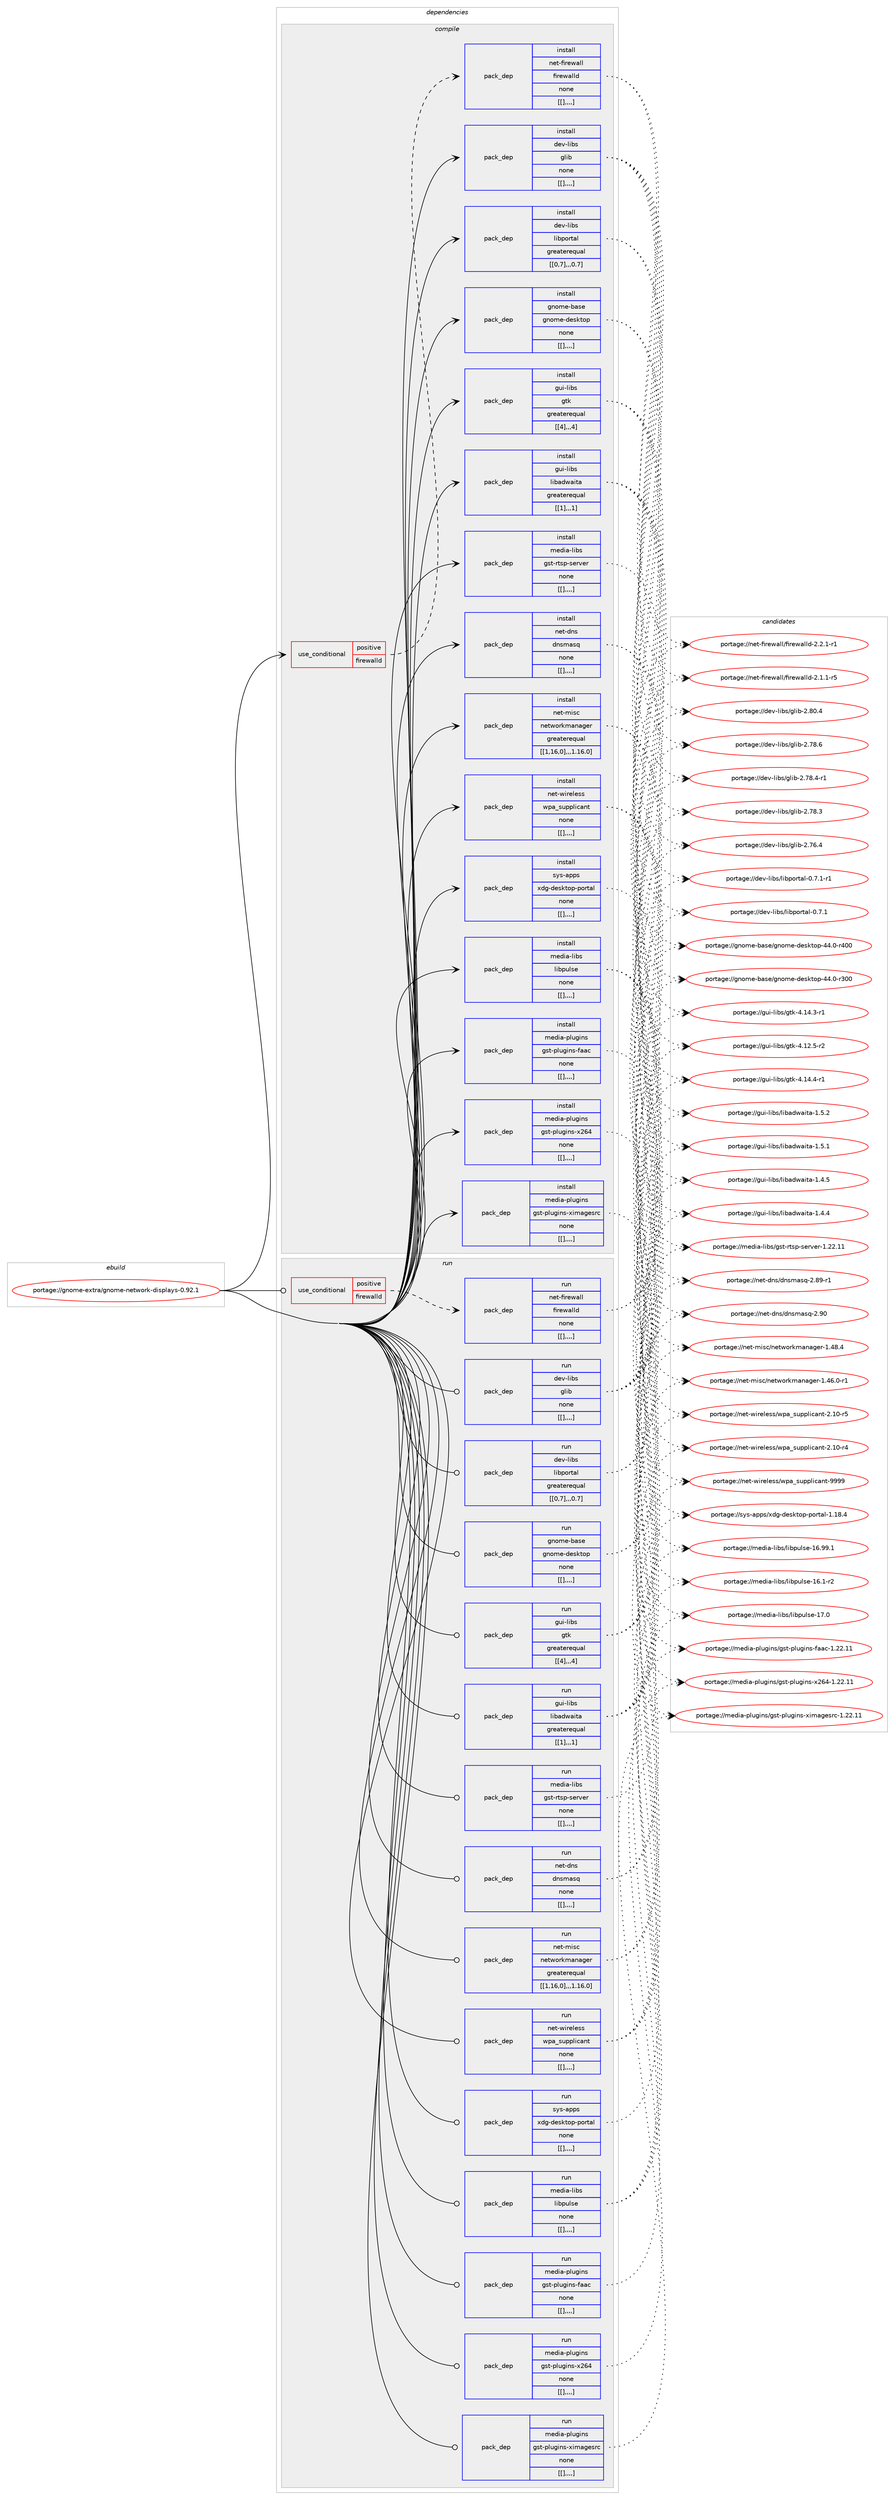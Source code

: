 digraph prolog {

# *************
# Graph options
# *************

newrank=true;
concentrate=true;
compound=true;
graph [rankdir=LR,fontname=Helvetica,fontsize=10,ranksep=1.5];#, ranksep=2.5, nodesep=0.2];
edge  [arrowhead=vee];
node  [fontname=Helvetica,fontsize=10];

# **********
# The ebuild
# **********

subgraph cluster_leftcol {
color=gray;
label=<<i>ebuild</i>>;
id [label="portage://gnome-extra/gnome-network-displays-0.92.1", color=red, width=4, href="../gnome-extra/gnome-network-displays-0.92.1.svg"];
}

# ****************
# The dependencies
# ****************

subgraph cluster_midcol {
color=gray;
label=<<i>dependencies</i>>;
subgraph cluster_compile {
fillcolor="#eeeeee";
style=filled;
label=<<i>compile</i>>;
subgraph cond67618 {
dependency244209 [label=<<TABLE BORDER="0" CELLBORDER="1" CELLSPACING="0" CELLPADDING="4"><TR><TD ROWSPAN="3" CELLPADDING="10">use_conditional</TD></TR><TR><TD>positive</TD></TR><TR><TD>firewalld</TD></TR></TABLE>>, shape=none, color=red];
subgraph pack175073 {
dependency244210 [label=<<TABLE BORDER="0" CELLBORDER="1" CELLSPACING="0" CELLPADDING="4" WIDTH="220"><TR><TD ROWSPAN="6" CELLPADDING="30">pack_dep</TD></TR><TR><TD WIDTH="110">install</TD></TR><TR><TD>net-firewall</TD></TR><TR><TD>firewalld</TD></TR><TR><TD>none</TD></TR><TR><TD>[[],,,,]</TD></TR></TABLE>>, shape=none, color=blue];
}
dependency244209:e -> dependency244210:w [weight=20,style="dashed",arrowhead="vee"];
}
id:e -> dependency244209:w [weight=20,style="solid",arrowhead="vee"];
subgraph pack175074 {
dependency244211 [label=<<TABLE BORDER="0" CELLBORDER="1" CELLSPACING="0" CELLPADDING="4" WIDTH="220"><TR><TD ROWSPAN="6" CELLPADDING="30">pack_dep</TD></TR><TR><TD WIDTH="110">install</TD></TR><TR><TD>dev-libs</TD></TR><TR><TD>glib</TD></TR><TR><TD>none</TD></TR><TR><TD>[[],,,,]</TD></TR></TABLE>>, shape=none, color=blue];
}
id:e -> dependency244211:w [weight=20,style="solid",arrowhead="vee"];
subgraph pack175075 {
dependency244212 [label=<<TABLE BORDER="0" CELLBORDER="1" CELLSPACING="0" CELLPADDING="4" WIDTH="220"><TR><TD ROWSPAN="6" CELLPADDING="30">pack_dep</TD></TR><TR><TD WIDTH="110">install</TD></TR><TR><TD>dev-libs</TD></TR><TR><TD>libportal</TD></TR><TR><TD>greaterequal</TD></TR><TR><TD>[[0,7],,,0.7]</TD></TR></TABLE>>, shape=none, color=blue];
}
id:e -> dependency244212:w [weight=20,style="solid",arrowhead="vee"];
subgraph pack175076 {
dependency244213 [label=<<TABLE BORDER="0" CELLBORDER="1" CELLSPACING="0" CELLPADDING="4" WIDTH="220"><TR><TD ROWSPAN="6" CELLPADDING="30">pack_dep</TD></TR><TR><TD WIDTH="110">install</TD></TR><TR><TD>gnome-base</TD></TR><TR><TD>gnome-desktop</TD></TR><TR><TD>none</TD></TR><TR><TD>[[],,,,]</TD></TR></TABLE>>, shape=none, color=blue];
}
id:e -> dependency244213:w [weight=20,style="solid",arrowhead="vee"];
subgraph pack175077 {
dependency244214 [label=<<TABLE BORDER="0" CELLBORDER="1" CELLSPACING="0" CELLPADDING="4" WIDTH="220"><TR><TD ROWSPAN="6" CELLPADDING="30">pack_dep</TD></TR><TR><TD WIDTH="110">install</TD></TR><TR><TD>gui-libs</TD></TR><TR><TD>gtk</TD></TR><TR><TD>greaterequal</TD></TR><TR><TD>[[4],,,4]</TD></TR></TABLE>>, shape=none, color=blue];
}
id:e -> dependency244214:w [weight=20,style="solid",arrowhead="vee"];
subgraph pack175078 {
dependency244215 [label=<<TABLE BORDER="0" CELLBORDER="1" CELLSPACING="0" CELLPADDING="4" WIDTH="220"><TR><TD ROWSPAN="6" CELLPADDING="30">pack_dep</TD></TR><TR><TD WIDTH="110">install</TD></TR><TR><TD>gui-libs</TD></TR><TR><TD>libadwaita</TD></TR><TR><TD>greaterequal</TD></TR><TR><TD>[[1],,,1]</TD></TR></TABLE>>, shape=none, color=blue];
}
id:e -> dependency244215:w [weight=20,style="solid",arrowhead="vee"];
subgraph pack175079 {
dependency244216 [label=<<TABLE BORDER="0" CELLBORDER="1" CELLSPACING="0" CELLPADDING="4" WIDTH="220"><TR><TD ROWSPAN="6" CELLPADDING="30">pack_dep</TD></TR><TR><TD WIDTH="110">install</TD></TR><TR><TD>media-libs</TD></TR><TR><TD>gst-rtsp-server</TD></TR><TR><TD>none</TD></TR><TR><TD>[[],,,,]</TD></TR></TABLE>>, shape=none, color=blue];
}
id:e -> dependency244216:w [weight=20,style="solid",arrowhead="vee"];
subgraph pack175080 {
dependency244217 [label=<<TABLE BORDER="0" CELLBORDER="1" CELLSPACING="0" CELLPADDING="4" WIDTH="220"><TR><TD ROWSPAN="6" CELLPADDING="30">pack_dep</TD></TR><TR><TD WIDTH="110">install</TD></TR><TR><TD>media-libs</TD></TR><TR><TD>libpulse</TD></TR><TR><TD>none</TD></TR><TR><TD>[[],,,,]</TD></TR></TABLE>>, shape=none, color=blue];
}
id:e -> dependency244217:w [weight=20,style="solid",arrowhead="vee"];
subgraph pack175081 {
dependency244218 [label=<<TABLE BORDER="0" CELLBORDER="1" CELLSPACING="0" CELLPADDING="4" WIDTH="220"><TR><TD ROWSPAN="6" CELLPADDING="30">pack_dep</TD></TR><TR><TD WIDTH="110">install</TD></TR><TR><TD>media-plugins</TD></TR><TR><TD>gst-plugins-faac</TD></TR><TR><TD>none</TD></TR><TR><TD>[[],,,,]</TD></TR></TABLE>>, shape=none, color=blue];
}
id:e -> dependency244218:w [weight=20,style="solid",arrowhead="vee"];
subgraph pack175082 {
dependency244219 [label=<<TABLE BORDER="0" CELLBORDER="1" CELLSPACING="0" CELLPADDING="4" WIDTH="220"><TR><TD ROWSPAN="6" CELLPADDING="30">pack_dep</TD></TR><TR><TD WIDTH="110">install</TD></TR><TR><TD>media-plugins</TD></TR><TR><TD>gst-plugins-x264</TD></TR><TR><TD>none</TD></TR><TR><TD>[[],,,,]</TD></TR></TABLE>>, shape=none, color=blue];
}
id:e -> dependency244219:w [weight=20,style="solid",arrowhead="vee"];
subgraph pack175083 {
dependency244220 [label=<<TABLE BORDER="0" CELLBORDER="1" CELLSPACING="0" CELLPADDING="4" WIDTH="220"><TR><TD ROWSPAN="6" CELLPADDING="30">pack_dep</TD></TR><TR><TD WIDTH="110">install</TD></TR><TR><TD>media-plugins</TD></TR><TR><TD>gst-plugins-ximagesrc</TD></TR><TR><TD>none</TD></TR><TR><TD>[[],,,,]</TD></TR></TABLE>>, shape=none, color=blue];
}
id:e -> dependency244220:w [weight=20,style="solid",arrowhead="vee"];
subgraph pack175084 {
dependency244221 [label=<<TABLE BORDER="0" CELLBORDER="1" CELLSPACING="0" CELLPADDING="4" WIDTH="220"><TR><TD ROWSPAN="6" CELLPADDING="30">pack_dep</TD></TR><TR><TD WIDTH="110">install</TD></TR><TR><TD>net-dns</TD></TR><TR><TD>dnsmasq</TD></TR><TR><TD>none</TD></TR><TR><TD>[[],,,,]</TD></TR></TABLE>>, shape=none, color=blue];
}
id:e -> dependency244221:w [weight=20,style="solid",arrowhead="vee"];
subgraph pack175085 {
dependency244222 [label=<<TABLE BORDER="0" CELLBORDER="1" CELLSPACING="0" CELLPADDING="4" WIDTH="220"><TR><TD ROWSPAN="6" CELLPADDING="30">pack_dep</TD></TR><TR><TD WIDTH="110">install</TD></TR><TR><TD>net-misc</TD></TR><TR><TD>networkmanager</TD></TR><TR><TD>greaterequal</TD></TR><TR><TD>[[1,16,0],,,1.16.0]</TD></TR></TABLE>>, shape=none, color=blue];
}
id:e -> dependency244222:w [weight=20,style="solid",arrowhead="vee"];
subgraph pack175086 {
dependency244223 [label=<<TABLE BORDER="0" CELLBORDER="1" CELLSPACING="0" CELLPADDING="4" WIDTH="220"><TR><TD ROWSPAN="6" CELLPADDING="30">pack_dep</TD></TR><TR><TD WIDTH="110">install</TD></TR><TR><TD>net-wireless</TD></TR><TR><TD>wpa_supplicant</TD></TR><TR><TD>none</TD></TR><TR><TD>[[],,,,]</TD></TR></TABLE>>, shape=none, color=blue];
}
id:e -> dependency244223:w [weight=20,style="solid",arrowhead="vee"];
subgraph pack175087 {
dependency244224 [label=<<TABLE BORDER="0" CELLBORDER="1" CELLSPACING="0" CELLPADDING="4" WIDTH="220"><TR><TD ROWSPAN="6" CELLPADDING="30">pack_dep</TD></TR><TR><TD WIDTH="110">install</TD></TR><TR><TD>sys-apps</TD></TR><TR><TD>xdg-desktop-portal</TD></TR><TR><TD>none</TD></TR><TR><TD>[[],,,,]</TD></TR></TABLE>>, shape=none, color=blue];
}
id:e -> dependency244224:w [weight=20,style="solid",arrowhead="vee"];
}
subgraph cluster_compileandrun {
fillcolor="#eeeeee";
style=filled;
label=<<i>compile and run</i>>;
}
subgraph cluster_run {
fillcolor="#eeeeee";
style=filled;
label=<<i>run</i>>;
subgraph cond67619 {
dependency244225 [label=<<TABLE BORDER="0" CELLBORDER="1" CELLSPACING="0" CELLPADDING="4"><TR><TD ROWSPAN="3" CELLPADDING="10">use_conditional</TD></TR><TR><TD>positive</TD></TR><TR><TD>firewalld</TD></TR></TABLE>>, shape=none, color=red];
subgraph pack175088 {
dependency244226 [label=<<TABLE BORDER="0" CELLBORDER="1" CELLSPACING="0" CELLPADDING="4" WIDTH="220"><TR><TD ROWSPAN="6" CELLPADDING="30">pack_dep</TD></TR><TR><TD WIDTH="110">run</TD></TR><TR><TD>net-firewall</TD></TR><TR><TD>firewalld</TD></TR><TR><TD>none</TD></TR><TR><TD>[[],,,,]</TD></TR></TABLE>>, shape=none, color=blue];
}
dependency244225:e -> dependency244226:w [weight=20,style="dashed",arrowhead="vee"];
}
id:e -> dependency244225:w [weight=20,style="solid",arrowhead="odot"];
subgraph pack175089 {
dependency244227 [label=<<TABLE BORDER="0" CELLBORDER="1" CELLSPACING="0" CELLPADDING="4" WIDTH="220"><TR><TD ROWSPAN="6" CELLPADDING="30">pack_dep</TD></TR><TR><TD WIDTH="110">run</TD></TR><TR><TD>dev-libs</TD></TR><TR><TD>glib</TD></TR><TR><TD>none</TD></TR><TR><TD>[[],,,,]</TD></TR></TABLE>>, shape=none, color=blue];
}
id:e -> dependency244227:w [weight=20,style="solid",arrowhead="odot"];
subgraph pack175090 {
dependency244228 [label=<<TABLE BORDER="0" CELLBORDER="1" CELLSPACING="0" CELLPADDING="4" WIDTH="220"><TR><TD ROWSPAN="6" CELLPADDING="30">pack_dep</TD></TR><TR><TD WIDTH="110">run</TD></TR><TR><TD>dev-libs</TD></TR><TR><TD>libportal</TD></TR><TR><TD>greaterequal</TD></TR><TR><TD>[[0,7],,,0.7]</TD></TR></TABLE>>, shape=none, color=blue];
}
id:e -> dependency244228:w [weight=20,style="solid",arrowhead="odot"];
subgraph pack175091 {
dependency244229 [label=<<TABLE BORDER="0" CELLBORDER="1" CELLSPACING="0" CELLPADDING="4" WIDTH="220"><TR><TD ROWSPAN="6" CELLPADDING="30">pack_dep</TD></TR><TR><TD WIDTH="110">run</TD></TR><TR><TD>gnome-base</TD></TR><TR><TD>gnome-desktop</TD></TR><TR><TD>none</TD></TR><TR><TD>[[],,,,]</TD></TR></TABLE>>, shape=none, color=blue];
}
id:e -> dependency244229:w [weight=20,style="solid",arrowhead="odot"];
subgraph pack175092 {
dependency244230 [label=<<TABLE BORDER="0" CELLBORDER="1" CELLSPACING="0" CELLPADDING="4" WIDTH="220"><TR><TD ROWSPAN="6" CELLPADDING="30">pack_dep</TD></TR><TR><TD WIDTH="110">run</TD></TR><TR><TD>gui-libs</TD></TR><TR><TD>gtk</TD></TR><TR><TD>greaterequal</TD></TR><TR><TD>[[4],,,4]</TD></TR></TABLE>>, shape=none, color=blue];
}
id:e -> dependency244230:w [weight=20,style="solid",arrowhead="odot"];
subgraph pack175093 {
dependency244231 [label=<<TABLE BORDER="0" CELLBORDER="1" CELLSPACING="0" CELLPADDING="4" WIDTH="220"><TR><TD ROWSPAN="6" CELLPADDING="30">pack_dep</TD></TR><TR><TD WIDTH="110">run</TD></TR><TR><TD>gui-libs</TD></TR><TR><TD>libadwaita</TD></TR><TR><TD>greaterequal</TD></TR><TR><TD>[[1],,,1]</TD></TR></TABLE>>, shape=none, color=blue];
}
id:e -> dependency244231:w [weight=20,style="solid",arrowhead="odot"];
subgraph pack175094 {
dependency244232 [label=<<TABLE BORDER="0" CELLBORDER="1" CELLSPACING="0" CELLPADDING="4" WIDTH="220"><TR><TD ROWSPAN="6" CELLPADDING="30">pack_dep</TD></TR><TR><TD WIDTH="110">run</TD></TR><TR><TD>media-libs</TD></TR><TR><TD>gst-rtsp-server</TD></TR><TR><TD>none</TD></TR><TR><TD>[[],,,,]</TD></TR></TABLE>>, shape=none, color=blue];
}
id:e -> dependency244232:w [weight=20,style="solid",arrowhead="odot"];
subgraph pack175095 {
dependency244233 [label=<<TABLE BORDER="0" CELLBORDER="1" CELLSPACING="0" CELLPADDING="4" WIDTH="220"><TR><TD ROWSPAN="6" CELLPADDING="30">pack_dep</TD></TR><TR><TD WIDTH="110">run</TD></TR><TR><TD>media-libs</TD></TR><TR><TD>libpulse</TD></TR><TR><TD>none</TD></TR><TR><TD>[[],,,,]</TD></TR></TABLE>>, shape=none, color=blue];
}
id:e -> dependency244233:w [weight=20,style="solid",arrowhead="odot"];
subgraph pack175096 {
dependency244234 [label=<<TABLE BORDER="0" CELLBORDER="1" CELLSPACING="0" CELLPADDING="4" WIDTH="220"><TR><TD ROWSPAN="6" CELLPADDING="30">pack_dep</TD></TR><TR><TD WIDTH="110">run</TD></TR><TR><TD>media-plugins</TD></TR><TR><TD>gst-plugins-faac</TD></TR><TR><TD>none</TD></TR><TR><TD>[[],,,,]</TD></TR></TABLE>>, shape=none, color=blue];
}
id:e -> dependency244234:w [weight=20,style="solid",arrowhead="odot"];
subgraph pack175097 {
dependency244235 [label=<<TABLE BORDER="0" CELLBORDER="1" CELLSPACING="0" CELLPADDING="4" WIDTH="220"><TR><TD ROWSPAN="6" CELLPADDING="30">pack_dep</TD></TR><TR><TD WIDTH="110">run</TD></TR><TR><TD>media-plugins</TD></TR><TR><TD>gst-plugins-x264</TD></TR><TR><TD>none</TD></TR><TR><TD>[[],,,,]</TD></TR></TABLE>>, shape=none, color=blue];
}
id:e -> dependency244235:w [weight=20,style="solid",arrowhead="odot"];
subgraph pack175098 {
dependency244236 [label=<<TABLE BORDER="0" CELLBORDER="1" CELLSPACING="0" CELLPADDING="4" WIDTH="220"><TR><TD ROWSPAN="6" CELLPADDING="30">pack_dep</TD></TR><TR><TD WIDTH="110">run</TD></TR><TR><TD>media-plugins</TD></TR><TR><TD>gst-plugins-ximagesrc</TD></TR><TR><TD>none</TD></TR><TR><TD>[[],,,,]</TD></TR></TABLE>>, shape=none, color=blue];
}
id:e -> dependency244236:w [weight=20,style="solid",arrowhead="odot"];
subgraph pack175099 {
dependency244237 [label=<<TABLE BORDER="0" CELLBORDER="1" CELLSPACING="0" CELLPADDING="4" WIDTH="220"><TR><TD ROWSPAN="6" CELLPADDING="30">pack_dep</TD></TR><TR><TD WIDTH="110">run</TD></TR><TR><TD>net-dns</TD></TR><TR><TD>dnsmasq</TD></TR><TR><TD>none</TD></TR><TR><TD>[[],,,,]</TD></TR></TABLE>>, shape=none, color=blue];
}
id:e -> dependency244237:w [weight=20,style="solid",arrowhead="odot"];
subgraph pack175100 {
dependency244238 [label=<<TABLE BORDER="0" CELLBORDER="1" CELLSPACING="0" CELLPADDING="4" WIDTH="220"><TR><TD ROWSPAN="6" CELLPADDING="30">pack_dep</TD></TR><TR><TD WIDTH="110">run</TD></TR><TR><TD>net-misc</TD></TR><TR><TD>networkmanager</TD></TR><TR><TD>greaterequal</TD></TR><TR><TD>[[1,16,0],,,1.16.0]</TD></TR></TABLE>>, shape=none, color=blue];
}
id:e -> dependency244238:w [weight=20,style="solid",arrowhead="odot"];
subgraph pack175101 {
dependency244239 [label=<<TABLE BORDER="0" CELLBORDER="1" CELLSPACING="0" CELLPADDING="4" WIDTH="220"><TR><TD ROWSPAN="6" CELLPADDING="30">pack_dep</TD></TR><TR><TD WIDTH="110">run</TD></TR><TR><TD>net-wireless</TD></TR><TR><TD>wpa_supplicant</TD></TR><TR><TD>none</TD></TR><TR><TD>[[],,,,]</TD></TR></TABLE>>, shape=none, color=blue];
}
id:e -> dependency244239:w [weight=20,style="solid",arrowhead="odot"];
subgraph pack175102 {
dependency244240 [label=<<TABLE BORDER="0" CELLBORDER="1" CELLSPACING="0" CELLPADDING="4" WIDTH="220"><TR><TD ROWSPAN="6" CELLPADDING="30">pack_dep</TD></TR><TR><TD WIDTH="110">run</TD></TR><TR><TD>sys-apps</TD></TR><TR><TD>xdg-desktop-portal</TD></TR><TR><TD>none</TD></TR><TR><TD>[[],,,,]</TD></TR></TABLE>>, shape=none, color=blue];
}
id:e -> dependency244240:w [weight=20,style="solid",arrowhead="odot"];
}
}

# **************
# The candidates
# **************

subgraph cluster_choices {
rank=same;
color=gray;
label=<<i>candidates</i>>;

subgraph choice175073 {
color=black;
nodesep=1;
choice110101116451021051141011199710810847102105114101119971081081004550465046494511449 [label="portage://net-firewall/firewalld-2.2.1-r1", color=red, width=4,href="../net-firewall/firewalld-2.2.1-r1.svg"];
choice110101116451021051141011199710810847102105114101119971081081004550464946494511453 [label="portage://net-firewall/firewalld-2.1.1-r5", color=red, width=4,href="../net-firewall/firewalld-2.1.1-r5.svg"];
dependency244210:e -> choice110101116451021051141011199710810847102105114101119971081081004550465046494511449:w [style=dotted,weight="100"];
dependency244210:e -> choice110101116451021051141011199710810847102105114101119971081081004550464946494511453:w [style=dotted,weight="100"];
}
subgraph choice175074 {
color=black;
nodesep=1;
choice1001011184510810598115471031081059845504656484652 [label="portage://dev-libs/glib-2.80.4", color=red, width=4,href="../dev-libs/glib-2.80.4.svg"];
choice1001011184510810598115471031081059845504655564654 [label="portage://dev-libs/glib-2.78.6", color=red, width=4,href="../dev-libs/glib-2.78.6.svg"];
choice10010111845108105981154710310810598455046555646524511449 [label="portage://dev-libs/glib-2.78.4-r1", color=red, width=4,href="../dev-libs/glib-2.78.4-r1.svg"];
choice1001011184510810598115471031081059845504655564651 [label="portage://dev-libs/glib-2.78.3", color=red, width=4,href="../dev-libs/glib-2.78.3.svg"];
choice1001011184510810598115471031081059845504655544652 [label="portage://dev-libs/glib-2.76.4", color=red, width=4,href="../dev-libs/glib-2.76.4.svg"];
dependency244211:e -> choice1001011184510810598115471031081059845504656484652:w [style=dotted,weight="100"];
dependency244211:e -> choice1001011184510810598115471031081059845504655564654:w [style=dotted,weight="100"];
dependency244211:e -> choice10010111845108105981154710310810598455046555646524511449:w [style=dotted,weight="100"];
dependency244211:e -> choice1001011184510810598115471031081059845504655564651:w [style=dotted,weight="100"];
dependency244211:e -> choice1001011184510810598115471031081059845504655544652:w [style=dotted,weight="100"];
}
subgraph choice175075 {
color=black;
nodesep=1;
choice10010111845108105981154710810598112111114116971084548465546494511449 [label="portage://dev-libs/libportal-0.7.1-r1", color=red, width=4,href="../dev-libs/libportal-0.7.1-r1.svg"];
choice1001011184510810598115471081059811211111411697108454846554649 [label="portage://dev-libs/libportal-0.7.1", color=red, width=4,href="../dev-libs/libportal-0.7.1.svg"];
dependency244212:e -> choice10010111845108105981154710810598112111114116971084548465546494511449:w [style=dotted,weight="100"];
dependency244212:e -> choice1001011184510810598115471081059811211111411697108454846554649:w [style=dotted,weight="100"];
}
subgraph choice175076 {
color=black;
nodesep=1;
choice1031101111091014598971151014710311011110910145100101115107116111112455252464845114524848 [label="portage://gnome-base/gnome-desktop-44.0-r400", color=red, width=4,href="../gnome-base/gnome-desktop-44.0-r400.svg"];
choice1031101111091014598971151014710311011110910145100101115107116111112455252464845114514848 [label="portage://gnome-base/gnome-desktop-44.0-r300", color=red, width=4,href="../gnome-base/gnome-desktop-44.0-r300.svg"];
dependency244213:e -> choice1031101111091014598971151014710311011110910145100101115107116111112455252464845114524848:w [style=dotted,weight="100"];
dependency244213:e -> choice1031101111091014598971151014710311011110910145100101115107116111112455252464845114514848:w [style=dotted,weight="100"];
}
subgraph choice175077 {
color=black;
nodesep=1;
choice103117105451081059811547103116107455246495246524511449 [label="portage://gui-libs/gtk-4.14.4-r1", color=red, width=4,href="../gui-libs/gtk-4.14.4-r1.svg"];
choice103117105451081059811547103116107455246495246514511449 [label="portage://gui-libs/gtk-4.14.3-r1", color=red, width=4,href="../gui-libs/gtk-4.14.3-r1.svg"];
choice103117105451081059811547103116107455246495046534511450 [label="portage://gui-libs/gtk-4.12.5-r2", color=red, width=4,href="../gui-libs/gtk-4.12.5-r2.svg"];
dependency244214:e -> choice103117105451081059811547103116107455246495246524511449:w [style=dotted,weight="100"];
dependency244214:e -> choice103117105451081059811547103116107455246495246514511449:w [style=dotted,weight="100"];
dependency244214:e -> choice103117105451081059811547103116107455246495046534511450:w [style=dotted,weight="100"];
}
subgraph choice175078 {
color=black;
nodesep=1;
choice10311710545108105981154710810598971001199710511697454946534650 [label="portage://gui-libs/libadwaita-1.5.2", color=red, width=4,href="../gui-libs/libadwaita-1.5.2.svg"];
choice10311710545108105981154710810598971001199710511697454946534649 [label="portage://gui-libs/libadwaita-1.5.1", color=red, width=4,href="../gui-libs/libadwaita-1.5.1.svg"];
choice10311710545108105981154710810598971001199710511697454946524653 [label="portage://gui-libs/libadwaita-1.4.5", color=red, width=4,href="../gui-libs/libadwaita-1.4.5.svg"];
choice10311710545108105981154710810598971001199710511697454946524652 [label="portage://gui-libs/libadwaita-1.4.4", color=red, width=4,href="../gui-libs/libadwaita-1.4.4.svg"];
dependency244215:e -> choice10311710545108105981154710810598971001199710511697454946534650:w [style=dotted,weight="100"];
dependency244215:e -> choice10311710545108105981154710810598971001199710511697454946534649:w [style=dotted,weight="100"];
dependency244215:e -> choice10311710545108105981154710810598971001199710511697454946524653:w [style=dotted,weight="100"];
dependency244215:e -> choice10311710545108105981154710810598971001199710511697454946524652:w [style=dotted,weight="100"];
}
subgraph choice175079 {
color=black;
nodesep=1;
choice1091011001059745108105981154710311511645114116115112451151011141181011144549465050464949 [label="portage://media-libs/gst-rtsp-server-1.22.11", color=red, width=4,href="../media-libs/gst-rtsp-server-1.22.11.svg"];
dependency244216:e -> choice1091011001059745108105981154710311511645114116115112451151011141181011144549465050464949:w [style=dotted,weight="100"];
}
subgraph choice175080 {
color=black;
nodesep=1;
choice10910110010597451081059811547108105981121171081151014549554648 [label="portage://media-libs/libpulse-17.0", color=red, width=4,href="../media-libs/libpulse-17.0.svg"];
choice10910110010597451081059811547108105981121171081151014549544657574649 [label="portage://media-libs/libpulse-16.99.1", color=red, width=4,href="../media-libs/libpulse-16.99.1.svg"];
choice109101100105974510810598115471081059811211710811510145495446494511450 [label="portage://media-libs/libpulse-16.1-r2", color=red, width=4,href="../media-libs/libpulse-16.1-r2.svg"];
dependency244217:e -> choice10910110010597451081059811547108105981121171081151014549554648:w [style=dotted,weight="100"];
dependency244217:e -> choice10910110010597451081059811547108105981121171081151014549544657574649:w [style=dotted,weight="100"];
dependency244217:e -> choice109101100105974510810598115471081059811211710811510145495446494511450:w [style=dotted,weight="100"];
}
subgraph choice175081 {
color=black;
nodesep=1;
choice10910110010597451121081171031051101154710311511645112108117103105110115451029797994549465050464949 [label="portage://media-plugins/gst-plugins-faac-1.22.11", color=red, width=4,href="../media-plugins/gst-plugins-faac-1.22.11.svg"];
dependency244218:e -> choice10910110010597451121081171031051101154710311511645112108117103105110115451029797994549465050464949:w [style=dotted,weight="100"];
}
subgraph choice175082 {
color=black;
nodesep=1;
choice10910110010597451121081171031051101154710311511645112108117103105110115451205054524549465050464949 [label="portage://media-plugins/gst-plugins-x264-1.22.11", color=red, width=4,href="../media-plugins/gst-plugins-x264-1.22.11.svg"];
dependency244219:e -> choice10910110010597451121081171031051101154710311511645112108117103105110115451205054524549465050464949:w [style=dotted,weight="100"];
}
subgraph choice175083 {
color=black;
nodesep=1;
choice109101100105974511210811710310511011547103115116451121081171031051101154512010510997103101115114994549465050464949 [label="portage://media-plugins/gst-plugins-ximagesrc-1.22.11", color=red, width=4,href="../media-plugins/gst-plugins-ximagesrc-1.22.11.svg"];
dependency244220:e -> choice109101100105974511210811710310511011547103115116451121081171031051101154512010510997103101115114994549465050464949:w [style=dotted,weight="100"];
}
subgraph choice175084 {
color=black;
nodesep=1;
choice1101011164510011011547100110115109971151134550465748 [label="portage://net-dns/dnsmasq-2.90", color=red, width=4,href="../net-dns/dnsmasq-2.90.svg"];
choice11010111645100110115471001101151099711511345504656574511449 [label="portage://net-dns/dnsmasq-2.89-r1", color=red, width=4,href="../net-dns/dnsmasq-2.89-r1.svg"];
dependency244221:e -> choice1101011164510011011547100110115109971151134550465748:w [style=dotted,weight="100"];
dependency244221:e -> choice11010111645100110115471001101151099711511345504656574511449:w [style=dotted,weight="100"];
}
subgraph choice175085 {
color=black;
nodesep=1;
choice110101116451091051159947110101116119111114107109971109710310111445494652564652 [label="portage://net-misc/networkmanager-1.48.4", color=red, width=4,href="../net-misc/networkmanager-1.48.4.svg"];
choice1101011164510910511599471101011161191111141071099711097103101114454946525446484511449 [label="portage://net-misc/networkmanager-1.46.0-r1", color=red, width=4,href="../net-misc/networkmanager-1.46.0-r1.svg"];
dependency244222:e -> choice110101116451091051159947110101116119111114107109971109710310111445494652564652:w [style=dotted,weight="100"];
dependency244222:e -> choice1101011164510910511599471101011161191111141071099711097103101114454946525446484511449:w [style=dotted,weight="100"];
}
subgraph choice175086 {
color=black;
nodesep=1;
choice1101011164511910511410110810111511547119112979511511711211210810599971101164557575757 [label="portage://net-wireless/wpa_supplicant-9999", color=red, width=4,href="../net-wireless/wpa_supplicant-9999.svg"];
choice11010111645119105114101108101115115471191129795115117112112108105999711011645504649484511453 [label="portage://net-wireless/wpa_supplicant-2.10-r5", color=red, width=4,href="../net-wireless/wpa_supplicant-2.10-r5.svg"];
choice11010111645119105114101108101115115471191129795115117112112108105999711011645504649484511452 [label="portage://net-wireless/wpa_supplicant-2.10-r4", color=red, width=4,href="../net-wireless/wpa_supplicant-2.10-r4.svg"];
dependency244223:e -> choice1101011164511910511410110810111511547119112979511511711211210810599971101164557575757:w [style=dotted,weight="100"];
dependency244223:e -> choice11010111645119105114101108101115115471191129795115117112112108105999711011645504649484511453:w [style=dotted,weight="100"];
dependency244223:e -> choice11010111645119105114101108101115115471191129795115117112112108105999711011645504649484511452:w [style=dotted,weight="100"];
}
subgraph choice175087 {
color=black;
nodesep=1;
choice11512111545971121121154712010010345100101115107116111112451121111141169710845494649564652 [label="portage://sys-apps/xdg-desktop-portal-1.18.4", color=red, width=4,href="../sys-apps/xdg-desktop-portal-1.18.4.svg"];
dependency244224:e -> choice11512111545971121121154712010010345100101115107116111112451121111141169710845494649564652:w [style=dotted,weight="100"];
}
subgraph choice175088 {
color=black;
nodesep=1;
choice110101116451021051141011199710810847102105114101119971081081004550465046494511449 [label="portage://net-firewall/firewalld-2.2.1-r1", color=red, width=4,href="../net-firewall/firewalld-2.2.1-r1.svg"];
choice110101116451021051141011199710810847102105114101119971081081004550464946494511453 [label="portage://net-firewall/firewalld-2.1.1-r5", color=red, width=4,href="../net-firewall/firewalld-2.1.1-r5.svg"];
dependency244226:e -> choice110101116451021051141011199710810847102105114101119971081081004550465046494511449:w [style=dotted,weight="100"];
dependency244226:e -> choice110101116451021051141011199710810847102105114101119971081081004550464946494511453:w [style=dotted,weight="100"];
}
subgraph choice175089 {
color=black;
nodesep=1;
choice1001011184510810598115471031081059845504656484652 [label="portage://dev-libs/glib-2.80.4", color=red, width=4,href="../dev-libs/glib-2.80.4.svg"];
choice1001011184510810598115471031081059845504655564654 [label="portage://dev-libs/glib-2.78.6", color=red, width=4,href="../dev-libs/glib-2.78.6.svg"];
choice10010111845108105981154710310810598455046555646524511449 [label="portage://dev-libs/glib-2.78.4-r1", color=red, width=4,href="../dev-libs/glib-2.78.4-r1.svg"];
choice1001011184510810598115471031081059845504655564651 [label="portage://dev-libs/glib-2.78.3", color=red, width=4,href="../dev-libs/glib-2.78.3.svg"];
choice1001011184510810598115471031081059845504655544652 [label="portage://dev-libs/glib-2.76.4", color=red, width=4,href="../dev-libs/glib-2.76.4.svg"];
dependency244227:e -> choice1001011184510810598115471031081059845504656484652:w [style=dotted,weight="100"];
dependency244227:e -> choice1001011184510810598115471031081059845504655564654:w [style=dotted,weight="100"];
dependency244227:e -> choice10010111845108105981154710310810598455046555646524511449:w [style=dotted,weight="100"];
dependency244227:e -> choice1001011184510810598115471031081059845504655564651:w [style=dotted,weight="100"];
dependency244227:e -> choice1001011184510810598115471031081059845504655544652:w [style=dotted,weight="100"];
}
subgraph choice175090 {
color=black;
nodesep=1;
choice10010111845108105981154710810598112111114116971084548465546494511449 [label="portage://dev-libs/libportal-0.7.1-r1", color=red, width=4,href="../dev-libs/libportal-0.7.1-r1.svg"];
choice1001011184510810598115471081059811211111411697108454846554649 [label="portage://dev-libs/libportal-0.7.1", color=red, width=4,href="../dev-libs/libportal-0.7.1.svg"];
dependency244228:e -> choice10010111845108105981154710810598112111114116971084548465546494511449:w [style=dotted,weight="100"];
dependency244228:e -> choice1001011184510810598115471081059811211111411697108454846554649:w [style=dotted,weight="100"];
}
subgraph choice175091 {
color=black;
nodesep=1;
choice1031101111091014598971151014710311011110910145100101115107116111112455252464845114524848 [label="portage://gnome-base/gnome-desktop-44.0-r400", color=red, width=4,href="../gnome-base/gnome-desktop-44.0-r400.svg"];
choice1031101111091014598971151014710311011110910145100101115107116111112455252464845114514848 [label="portage://gnome-base/gnome-desktop-44.0-r300", color=red, width=4,href="../gnome-base/gnome-desktop-44.0-r300.svg"];
dependency244229:e -> choice1031101111091014598971151014710311011110910145100101115107116111112455252464845114524848:w [style=dotted,weight="100"];
dependency244229:e -> choice1031101111091014598971151014710311011110910145100101115107116111112455252464845114514848:w [style=dotted,weight="100"];
}
subgraph choice175092 {
color=black;
nodesep=1;
choice103117105451081059811547103116107455246495246524511449 [label="portage://gui-libs/gtk-4.14.4-r1", color=red, width=4,href="../gui-libs/gtk-4.14.4-r1.svg"];
choice103117105451081059811547103116107455246495246514511449 [label="portage://gui-libs/gtk-4.14.3-r1", color=red, width=4,href="../gui-libs/gtk-4.14.3-r1.svg"];
choice103117105451081059811547103116107455246495046534511450 [label="portage://gui-libs/gtk-4.12.5-r2", color=red, width=4,href="../gui-libs/gtk-4.12.5-r2.svg"];
dependency244230:e -> choice103117105451081059811547103116107455246495246524511449:w [style=dotted,weight="100"];
dependency244230:e -> choice103117105451081059811547103116107455246495246514511449:w [style=dotted,weight="100"];
dependency244230:e -> choice103117105451081059811547103116107455246495046534511450:w [style=dotted,weight="100"];
}
subgraph choice175093 {
color=black;
nodesep=1;
choice10311710545108105981154710810598971001199710511697454946534650 [label="portage://gui-libs/libadwaita-1.5.2", color=red, width=4,href="../gui-libs/libadwaita-1.5.2.svg"];
choice10311710545108105981154710810598971001199710511697454946534649 [label="portage://gui-libs/libadwaita-1.5.1", color=red, width=4,href="../gui-libs/libadwaita-1.5.1.svg"];
choice10311710545108105981154710810598971001199710511697454946524653 [label="portage://gui-libs/libadwaita-1.4.5", color=red, width=4,href="../gui-libs/libadwaita-1.4.5.svg"];
choice10311710545108105981154710810598971001199710511697454946524652 [label="portage://gui-libs/libadwaita-1.4.4", color=red, width=4,href="../gui-libs/libadwaita-1.4.4.svg"];
dependency244231:e -> choice10311710545108105981154710810598971001199710511697454946534650:w [style=dotted,weight="100"];
dependency244231:e -> choice10311710545108105981154710810598971001199710511697454946534649:w [style=dotted,weight="100"];
dependency244231:e -> choice10311710545108105981154710810598971001199710511697454946524653:w [style=dotted,weight="100"];
dependency244231:e -> choice10311710545108105981154710810598971001199710511697454946524652:w [style=dotted,weight="100"];
}
subgraph choice175094 {
color=black;
nodesep=1;
choice1091011001059745108105981154710311511645114116115112451151011141181011144549465050464949 [label="portage://media-libs/gst-rtsp-server-1.22.11", color=red, width=4,href="../media-libs/gst-rtsp-server-1.22.11.svg"];
dependency244232:e -> choice1091011001059745108105981154710311511645114116115112451151011141181011144549465050464949:w [style=dotted,weight="100"];
}
subgraph choice175095 {
color=black;
nodesep=1;
choice10910110010597451081059811547108105981121171081151014549554648 [label="portage://media-libs/libpulse-17.0", color=red, width=4,href="../media-libs/libpulse-17.0.svg"];
choice10910110010597451081059811547108105981121171081151014549544657574649 [label="portage://media-libs/libpulse-16.99.1", color=red, width=4,href="../media-libs/libpulse-16.99.1.svg"];
choice109101100105974510810598115471081059811211710811510145495446494511450 [label="portage://media-libs/libpulse-16.1-r2", color=red, width=4,href="../media-libs/libpulse-16.1-r2.svg"];
dependency244233:e -> choice10910110010597451081059811547108105981121171081151014549554648:w [style=dotted,weight="100"];
dependency244233:e -> choice10910110010597451081059811547108105981121171081151014549544657574649:w [style=dotted,weight="100"];
dependency244233:e -> choice109101100105974510810598115471081059811211710811510145495446494511450:w [style=dotted,weight="100"];
}
subgraph choice175096 {
color=black;
nodesep=1;
choice10910110010597451121081171031051101154710311511645112108117103105110115451029797994549465050464949 [label="portage://media-plugins/gst-plugins-faac-1.22.11", color=red, width=4,href="../media-plugins/gst-plugins-faac-1.22.11.svg"];
dependency244234:e -> choice10910110010597451121081171031051101154710311511645112108117103105110115451029797994549465050464949:w [style=dotted,weight="100"];
}
subgraph choice175097 {
color=black;
nodesep=1;
choice10910110010597451121081171031051101154710311511645112108117103105110115451205054524549465050464949 [label="portage://media-plugins/gst-plugins-x264-1.22.11", color=red, width=4,href="../media-plugins/gst-plugins-x264-1.22.11.svg"];
dependency244235:e -> choice10910110010597451121081171031051101154710311511645112108117103105110115451205054524549465050464949:w [style=dotted,weight="100"];
}
subgraph choice175098 {
color=black;
nodesep=1;
choice109101100105974511210811710310511011547103115116451121081171031051101154512010510997103101115114994549465050464949 [label="portage://media-plugins/gst-plugins-ximagesrc-1.22.11", color=red, width=4,href="../media-plugins/gst-plugins-ximagesrc-1.22.11.svg"];
dependency244236:e -> choice109101100105974511210811710310511011547103115116451121081171031051101154512010510997103101115114994549465050464949:w [style=dotted,weight="100"];
}
subgraph choice175099 {
color=black;
nodesep=1;
choice1101011164510011011547100110115109971151134550465748 [label="portage://net-dns/dnsmasq-2.90", color=red, width=4,href="../net-dns/dnsmasq-2.90.svg"];
choice11010111645100110115471001101151099711511345504656574511449 [label="portage://net-dns/dnsmasq-2.89-r1", color=red, width=4,href="../net-dns/dnsmasq-2.89-r1.svg"];
dependency244237:e -> choice1101011164510011011547100110115109971151134550465748:w [style=dotted,weight="100"];
dependency244237:e -> choice11010111645100110115471001101151099711511345504656574511449:w [style=dotted,weight="100"];
}
subgraph choice175100 {
color=black;
nodesep=1;
choice110101116451091051159947110101116119111114107109971109710310111445494652564652 [label="portage://net-misc/networkmanager-1.48.4", color=red, width=4,href="../net-misc/networkmanager-1.48.4.svg"];
choice1101011164510910511599471101011161191111141071099711097103101114454946525446484511449 [label="portage://net-misc/networkmanager-1.46.0-r1", color=red, width=4,href="../net-misc/networkmanager-1.46.0-r1.svg"];
dependency244238:e -> choice110101116451091051159947110101116119111114107109971109710310111445494652564652:w [style=dotted,weight="100"];
dependency244238:e -> choice1101011164510910511599471101011161191111141071099711097103101114454946525446484511449:w [style=dotted,weight="100"];
}
subgraph choice175101 {
color=black;
nodesep=1;
choice1101011164511910511410110810111511547119112979511511711211210810599971101164557575757 [label="portage://net-wireless/wpa_supplicant-9999", color=red, width=4,href="../net-wireless/wpa_supplicant-9999.svg"];
choice11010111645119105114101108101115115471191129795115117112112108105999711011645504649484511453 [label="portage://net-wireless/wpa_supplicant-2.10-r5", color=red, width=4,href="../net-wireless/wpa_supplicant-2.10-r5.svg"];
choice11010111645119105114101108101115115471191129795115117112112108105999711011645504649484511452 [label="portage://net-wireless/wpa_supplicant-2.10-r4", color=red, width=4,href="../net-wireless/wpa_supplicant-2.10-r4.svg"];
dependency244239:e -> choice1101011164511910511410110810111511547119112979511511711211210810599971101164557575757:w [style=dotted,weight="100"];
dependency244239:e -> choice11010111645119105114101108101115115471191129795115117112112108105999711011645504649484511453:w [style=dotted,weight="100"];
dependency244239:e -> choice11010111645119105114101108101115115471191129795115117112112108105999711011645504649484511452:w [style=dotted,weight="100"];
}
subgraph choice175102 {
color=black;
nodesep=1;
choice11512111545971121121154712010010345100101115107116111112451121111141169710845494649564652 [label="portage://sys-apps/xdg-desktop-portal-1.18.4", color=red, width=4,href="../sys-apps/xdg-desktop-portal-1.18.4.svg"];
dependency244240:e -> choice11512111545971121121154712010010345100101115107116111112451121111141169710845494649564652:w [style=dotted,weight="100"];
}
}

}
